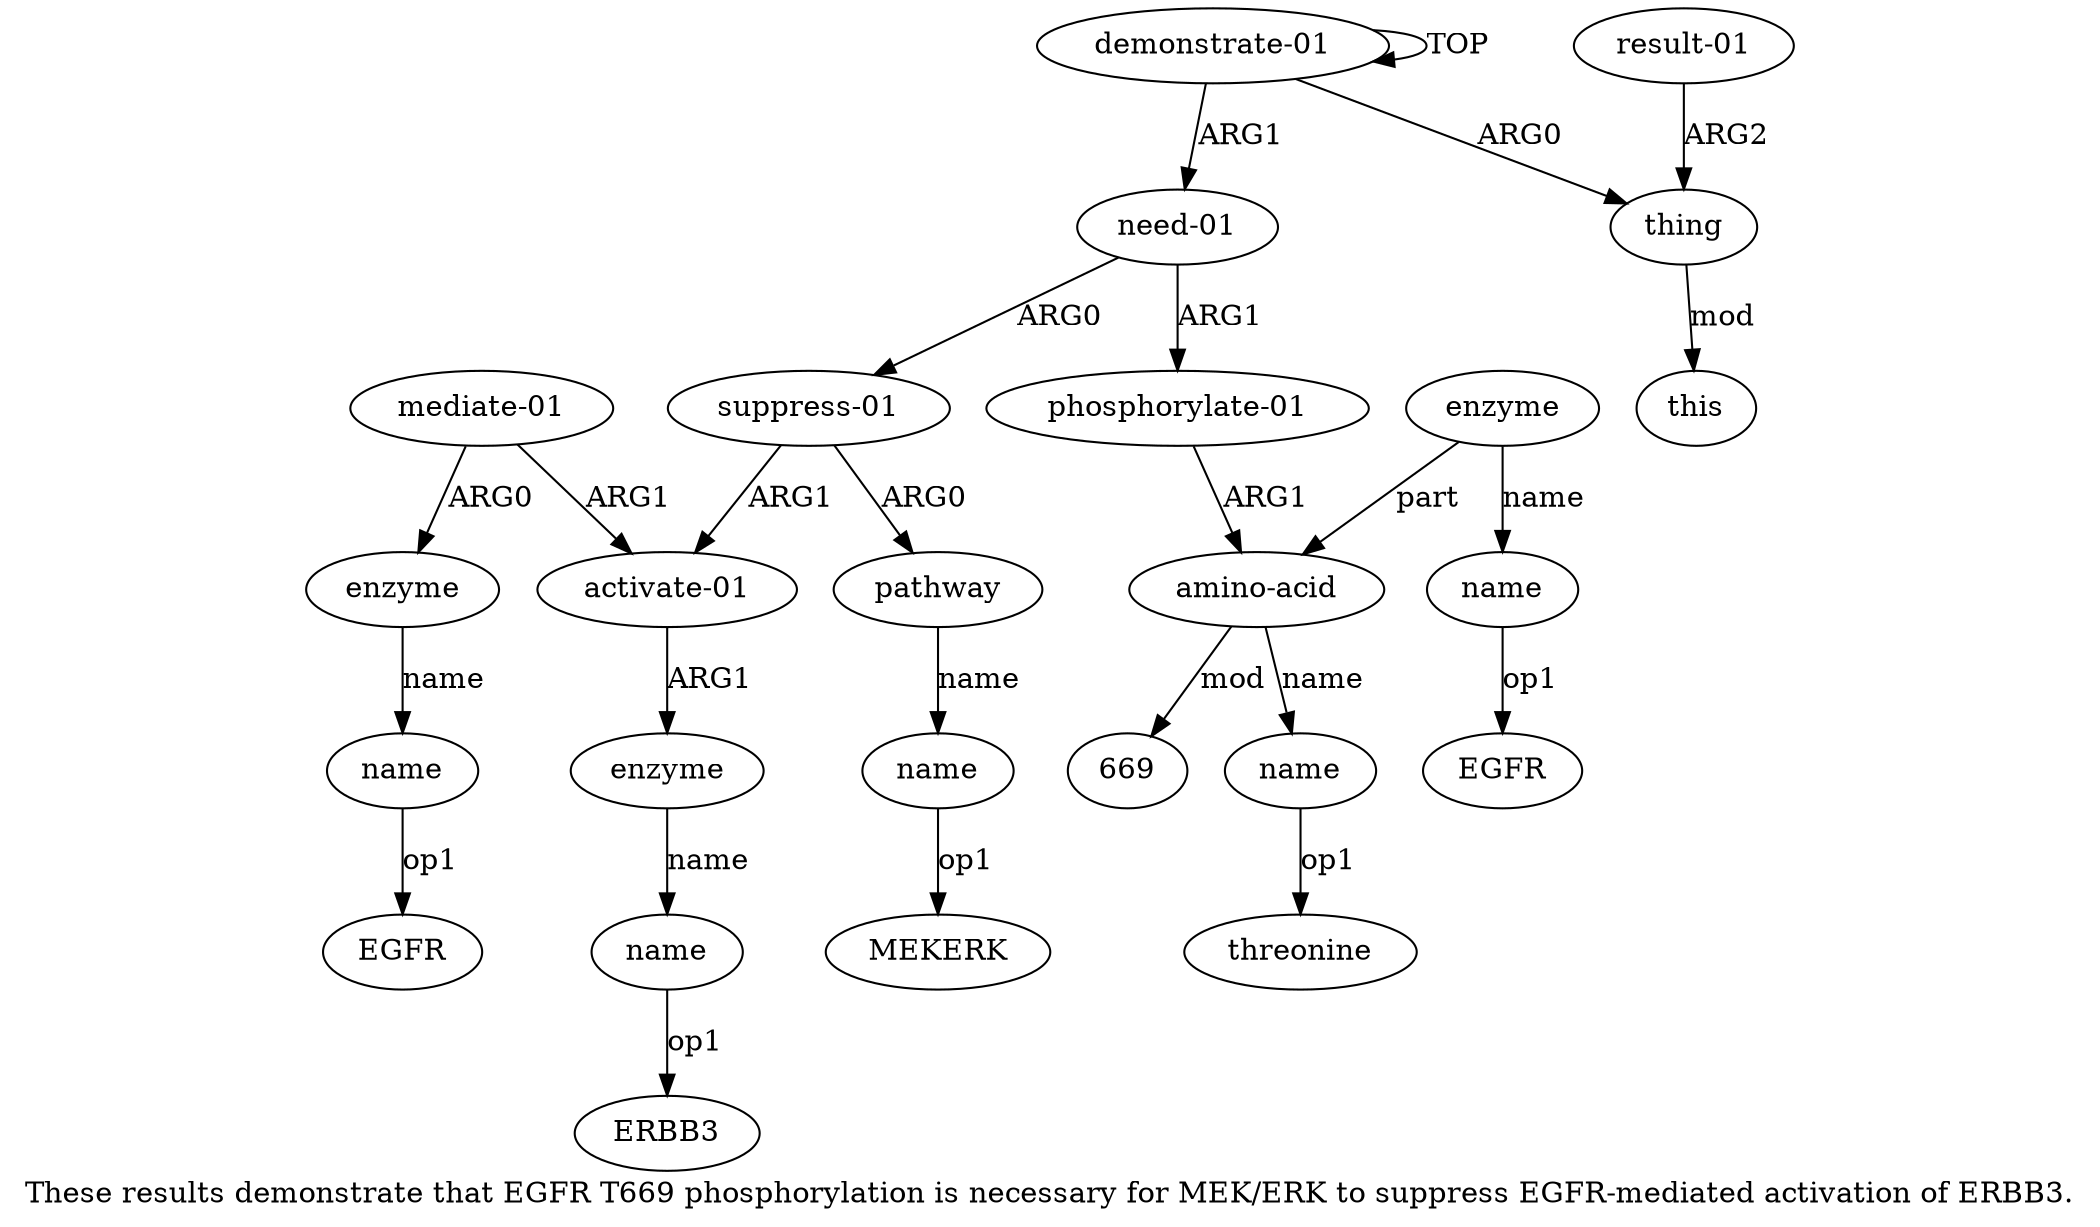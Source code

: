 digraph  {
	graph [label="These results demonstrate that EGFR T669 phosphorylation is necessary for MEK/ERK to suppress EGFR-mediated activation of ERBB3."];
	node [label="\N"];
	"a15 669"	 [color=black,
		gold_ind=-1,
		gold_label=669,
		label=669,
		test_ind=-1,
		test_label=669];
	"a18 EGFR"	 [color=black,
		gold_ind=-1,
		gold_label=EGFR,
		label=EGFR,
		test_ind=-1,
		test_label=EGFR];
	"a7 MEKERK"	 [color=black,
		gold_ind=-1,
		gold_label=MEKERK,
		label=MEKERK,
		test_ind=-1,
		test_label=MEKERK];
	"a16 threonine"	 [color=black,
		gold_ind=-1,
		gold_label=threonine,
		label=threonine,
		test_ind=-1,
		test_label=threonine];
	a15	 [color=black,
		gold_ind=15,
		gold_label="amino-acid",
		label="amino-acid",
		test_ind=15,
		test_label="amino-acid"];
	a15 -> "a15 669" [key=0,
	color=black,
	gold_label=mod,
	label=mod,
	test_label=mod];
a16 [color=black,
	gold_ind=16,
	gold_label=name,
	label=name,
	test_ind=16,
	test_label=name];
a15 -> a16 [key=0,
color=black,
gold_label=name,
label=name,
test_label=name];
a14 [color=black,
gold_ind=14,
gold_label="phosphorylate-01",
label="phosphorylate-01",
test_ind=14,
test_label="phosphorylate-01"];
a14 -> a15 [key=0,
color=black,
gold_label=ARG1,
label=ARG1,
test_label=ARG1];
a17 [color=black,
gold_ind=17,
gold_label=enzyme,
label=enzyme,
test_ind=17,
test_label=enzyme];
a17 -> a15 [key=0,
color=black,
gold_label=part,
label=part,
test_label=part];
a18 [color=black,
gold_ind=18,
gold_label=name,
label=name,
test_ind=18,
test_label=name];
a17 -> a18 [key=0,
color=black,
gold_label=name,
label=name,
test_label=name];
a16 -> "a16 threonine" [key=0,
color=black,
gold_label=op1,
label=op1,
test_label=op1];
a11 [color=black,
gold_ind=11,
gold_label="mediate-01",
label="mediate-01",
test_ind=11,
test_label="mediate-01"];
a12 [color=black,
gold_ind=12,
gold_label=enzyme,
label=enzyme,
test_ind=12,
test_label=enzyme];
a11 -> a12 [key=0,
color=black,
gold_label=ARG0,
label=ARG0,
test_label=ARG0];
a8 [color=black,
gold_ind=8,
gold_label="activate-01",
label="activate-01",
test_ind=8,
test_label="activate-01"];
a11 -> a8 [key=0,
color=black,
gold_label=ARG1,
label=ARG1,
test_label=ARG1];
a10 [color=black,
gold_ind=10,
gold_label=name,
label=name,
test_ind=10,
test_label=name];
"a10 ERBB3" [color=black,
gold_ind=-1,
gold_label=ERBB3,
label=ERBB3,
test_ind=-1,
test_label=ERBB3];
a10 -> "a10 ERBB3" [key=0,
color=black,
gold_label=op1,
label=op1,
test_label=op1];
a13 [color=black,
gold_ind=13,
gold_label=name,
label=name,
test_ind=13,
test_label=name];
"a13 EGFR" [color=black,
gold_ind=-1,
gold_label=EGFR,
label=EGFR,
test_ind=-1,
test_label=EGFR];
a13 -> "a13 EGFR" [key=0,
color=black,
gold_label=op1,
label=op1,
test_label=op1];
a12 -> a13 [key=0,
color=black,
gold_label=name,
label=name,
test_label=name];
a18 -> "a18 EGFR" [key=0,
color=black,
gold_label=op1,
label=op1,
test_label=op1];
a1 [color=black,
gold_ind=1,
gold_label=thing,
label=thing,
test_ind=1,
test_label=thing];
a2 [color=black,
gold_ind=2,
gold_label=this,
label=this,
test_ind=2,
test_label=this];
a1 -> a2 [key=0,
color=black,
gold_label=mod,
label=mod,
test_label=mod];
a0 [color=black,
gold_ind=0,
gold_label="demonstrate-01",
label="demonstrate-01",
test_ind=0,
test_label="demonstrate-01"];
a0 -> a1 [key=0,
color=black,
gold_label=ARG0,
label=ARG0,
test_label=ARG0];
a0 -> a0 [key=0,
color=black,
gold_label=TOP,
label=TOP,
test_label=TOP];
a4 [color=black,
gold_ind=4,
gold_label="need-01",
label="need-01",
test_ind=4,
test_label="need-01"];
a0 -> a4 [key=0,
color=black,
gold_label=ARG1,
label=ARG1,
test_label=ARG1];
a3 [color=black,
gold_ind=3,
gold_label="result-01",
label="result-01",
test_ind=3,
test_label="result-01"];
a3 -> a1 [key=0,
color=black,
gold_label=ARG2,
label=ARG2,
test_label=ARG2];
a5 [color=black,
gold_ind=5,
gold_label="suppress-01",
label="suppress-01",
test_ind=5,
test_label="suppress-01"];
a6 [color=black,
gold_ind=6,
gold_label=pathway,
label=pathway,
test_ind=6,
test_label=pathway];
a5 -> a6 [key=0,
color=black,
gold_label=ARG0,
label=ARG0,
test_label=ARG0];
a5 -> a8 [key=0,
color=black,
gold_label=ARG1,
label=ARG1,
test_label=ARG1];
a4 -> a14 [key=0,
color=black,
gold_label=ARG1,
label=ARG1,
test_label=ARG1];
a4 -> a5 [key=0,
color=black,
gold_label=ARG0,
label=ARG0,
test_label=ARG0];
a7 [color=black,
gold_ind=7,
gold_label=name,
label=name,
test_ind=7,
test_label=name];
a7 -> "a7 MEKERK" [key=0,
color=black,
gold_label=op1,
label=op1,
test_label=op1];
a6 -> a7 [key=0,
color=black,
gold_label=name,
label=name,
test_label=name];
a9 [color=black,
gold_ind=9,
gold_label=enzyme,
label=enzyme,
test_ind=9,
test_label=enzyme];
a9 -> a10 [key=0,
color=black,
gold_label=name,
label=name,
test_label=name];
a8 -> a9 [key=0,
color=black,
gold_label=ARG1,
label=ARG1,
test_label=ARG1];
}
